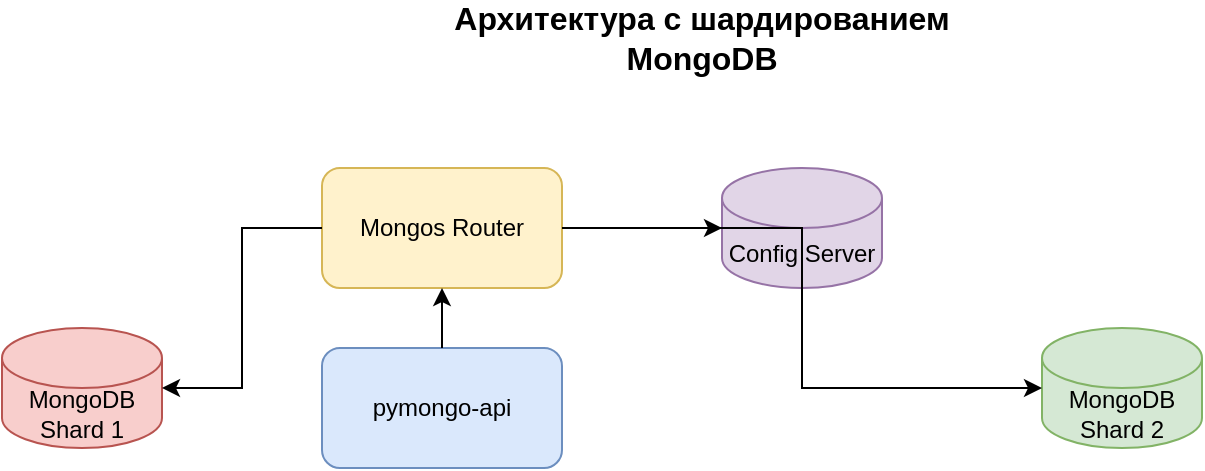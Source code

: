 <mxfile version="24.6.4" type="device">
  <diagram name="Шардирование" id="-H_mtQnk-PTXWXPvYvuk">
    <mxGraphModel dx="954" dy="674" grid="1" gridSize="10" guides="1" tooltips="1" connect="1" arrows="1" fold="1" page="1" pageScale="1" pageWidth="1169" pageHeight="827" math="0" shadow="0">
      <root>
        <mxCell id="0" />
        <mxCell id="1" parent="0" />
        
        <!-- API Gateway -->
        <mxCell id="api-gateway" value="pymongo-api" style="rounded=1;whiteSpace=wrap;html=1;fillColor=#dae8fc;strokeColor=#6c8ebf;" vertex="1" parent="1">
          <mxGeometry x="360" y="290" width="120" height="60" as="geometry" />
        </mxCell>
        
        <!-- Mongos Router -->
        <mxCell id="mongos-router" value="Mongos Router" style="rounded=1;whiteSpace=wrap;html=1;fillColor=#fff2cc;strokeColor=#d6b656;" vertex="1" parent="1">
          <mxGeometry x="360" y="200" width="120" height="60" as="geometry" />
        </mxCell>
        
        <!-- Config Server -->
        <mxCell id="config-server" value="Config Server" style="shape=cylinder3;whiteSpace=wrap;html=1;boundedLbl=1;backgroundOutline=1;size=15;fillColor=#e1d5e7;strokeColor=#9673a6;" vertex="1" parent="1">
          <mxGeometry x="560" y="200" width="80" height="60" as="geometry" />
        </mxCell>
        
        <!-- Shard 1 -->
        <mxCell id="shard1" value="MongoDB Shard 1" style="shape=cylinder3;whiteSpace=wrap;html=1;boundedLbl=1;backgroundOutline=1;size=15;fillColor=#f8cecc;strokeColor=#b85450;" vertex="1" parent="1">
          <mxGeometry x="200" y="280" width="80" height="60" as="geometry" />
        </mxCell>
        
        <!-- Shard 2 -->
        <mxCell id="shard2" value="MongoDB Shard 2" style="shape=cylinder3;whiteSpace=wrap;html=1;boundedLbl=1;backgroundOutline=1;size=15;fillColor=#d5e8d4;strokeColor=#82b366;" vertex="1" parent="1">
          <mxGeometry x="720" y="280" width="80" height="60" as="geometry" />
        </mxCell>
        
        <!-- Connections -->
        <mxCell id="api-to-mongos" style="edgeStyle=orthogonalEdgeStyle;rounded=0;orthogonalLoop=1;jettySize=auto;html=1;exitX=0.5;exitY=0;exitDx=0;exitDy=0;entryX=0.5;entryY=1;entryDx=0;entryDy=0;" edge="1" parent="1" source="api-gateway" target="mongos-router">
          <mxGeometry relative="1" as="geometry" />
        </mxCell>
        
        <mxCell id="mongos-to-config" style="edgeStyle=orthogonalEdgeStyle;rounded=0;orthogonalLoop=1;jettySize=auto;html=1;exitX=1;exitY=0.5;exitDx=0;exitDy=0;entryX=0;entryY=0.5;entryDx=0;entryDy=0;" edge="1" parent="1" source="mongos-router" target="config-server">
          <mxGeometry relative="1" as="geometry" />
        </mxCell>
        
        <mxCell id="mongos-to-shard1" style="edgeStyle=orthogonalEdgeStyle;rounded=0;orthogonalLoop=1;jettySize=auto;html=1;exitX=0;exitY=0.5;exitDx=0;exitDy=0;entryX=1;entryY=0.5;entryDx=0;entryDy=0;" edge="1" parent="1" source="mongos-router" target="shard1">
          <mxGeometry relative="1" as="geometry" />
        </mxCell>
        
        <mxCell id="mongos-to-shard2" style="edgeStyle=orthogonalEdgeStyle;rounded=0;orthogonalLoop=1;jettySize=auto;html=1;exitX=1;exitY=0.5;exitDx=0;exitDy=0;entryX=0;entryY=0.5;entryDx=0;entryDy=0;" edge="1" parent="1" source="mongos-router" target="shard2">
          <mxGeometry relative="1" as="geometry" />
        </mxCell>
        
        <!-- Title -->
        <mxCell id="title" value="Архитектура с шардированием MongoDB" style="text;html=1;strokeColor=none;fillColor=none;align=center;verticalAlign=middle;whiteSpace=wrap;rounded=0;fontSize=16;fontStyle=1;" vertex="1" parent="1">
          <mxGeometry x="400" y="120" width="300" height="30" as="geometry" />
        </mxCell>
        
      </root>
    </mxGraphModel>
  </diagram>
</mxfile> 